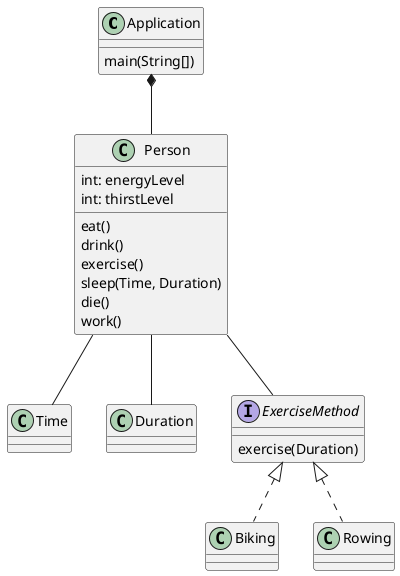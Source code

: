 @startuml
class Application {
    main(String[])
}

Application *-- Person

class Person {
  int: energyLevel
  int: thirstLevel

  eat()
  drink()
  exercise()
  sleep(Time, Duration)
  die()
  work()
}

Person -- Time
Person -- Duration
Person -- ExerciseMethod

class Time
class Duration

interface ExerciseMethod {
  exercise(Duration)
}

class Biking
class Rowing

ExerciseMethod <|.. Biking
ExerciseMethod <|.. Rowing
@enduml